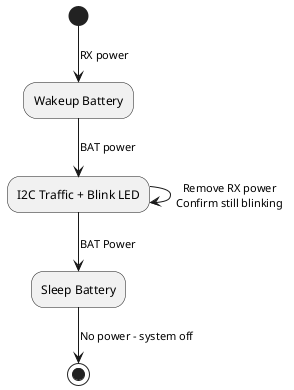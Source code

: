 @startuml

(*) --> [RX power] "Wakeup Battery"
--> [BAT power] "I2C Traffic + Blink LED" as i2c
--> [Remove RX power\nConfirm still blinking] i2c
--> [BAT Power] "Sleep Battery"
--> [No power - system off] (*)

@enduml
